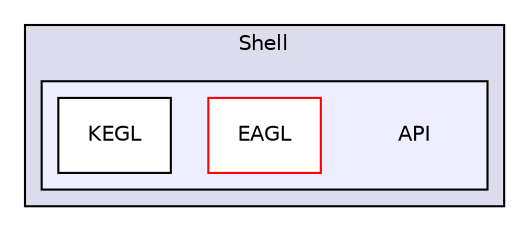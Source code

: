 digraph "PVR/SDK_3.4/Shell/API" {
  compound=true
  node [ fontsize="10", fontname="Helvetica"];
  edge [ labelfontsize="10", labelfontname="Helvetica"];
  subgraph clusterdir_de41955a66a331b990d60d5323117a97 {
    graph [ bgcolor="#ddddee", pencolor="black", label="Shell" fontname="Helvetica", fontsize="10", URL="dir_de41955a66a331b990d60d5323117a97.html"]
  subgraph clusterdir_42ad26a6aa1f1f4d0ca646914997eecd {
    graph [ bgcolor="#eeeeff", pencolor="black", label="" URL="dir_42ad26a6aa1f1f4d0ca646914997eecd.html"];
    dir_42ad26a6aa1f1f4d0ca646914997eecd [shape=plaintext label="API"];
    dir_b08b8ee5bec0af43876eb8f50f0c743c [shape=box label="EAGL" color="red" fillcolor="white" style="filled" URL="dir_b08b8ee5bec0af43876eb8f50f0c743c.html"];
    dir_29600e7a974ca78d5a2d6d7dfe726d61 [shape=box label="KEGL" color="black" fillcolor="white" style="filled" URL="dir_29600e7a974ca78d5a2d6d7dfe726d61.html"];
  }
  }
}
